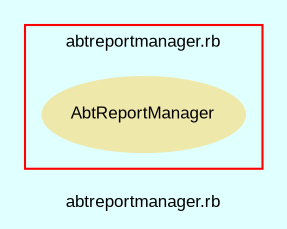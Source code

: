 digraph TopLevel {
    compound = true
    bgcolor = lightcyan1
    fontname = Arial
    fontsize = 8
    label = "abtreportmanager.rb"
    node [
        fontname = Arial,
        fontsize = 8,
        color = black
    ]

    subgraph cluster_7 {
        fontname = Arial
        color = red
        label = "abtreportmanager.rb"
        AbtReportManager [
            fontcolor = black,
            URL = "classes/AbtReportManager.html",
            shape = ellipse,
            color = palegoldenrod,
            style = filled,
            label = "AbtReportManager"
        ]

    }

}

